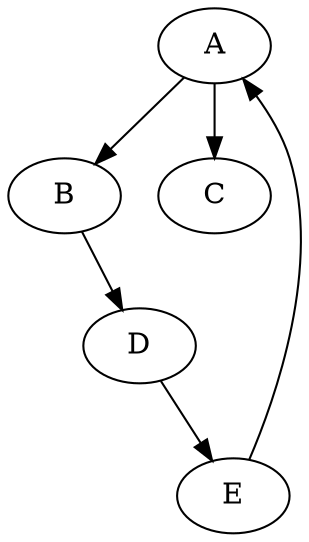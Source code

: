 // TestTree
digraph {
	0 [label=A color=black shape=ellipse]
	0 -> 1 [label="" color=black style=solid]
	1 [label=B color=black shape=ellipse]
	1 -> 3 [label="" color=black style=solid]
	3 [label=D color=black shape=ellipse]
	3 -> 4 [label="" color=black style=solid]
	4 [label=E color=black shape=ellipse]
	4 -> 0 [label="" color=black style=solid]
	0 -> 2 [label="" color=black style=solid]
	2 [label=C color=black shape=ellipse]
}
